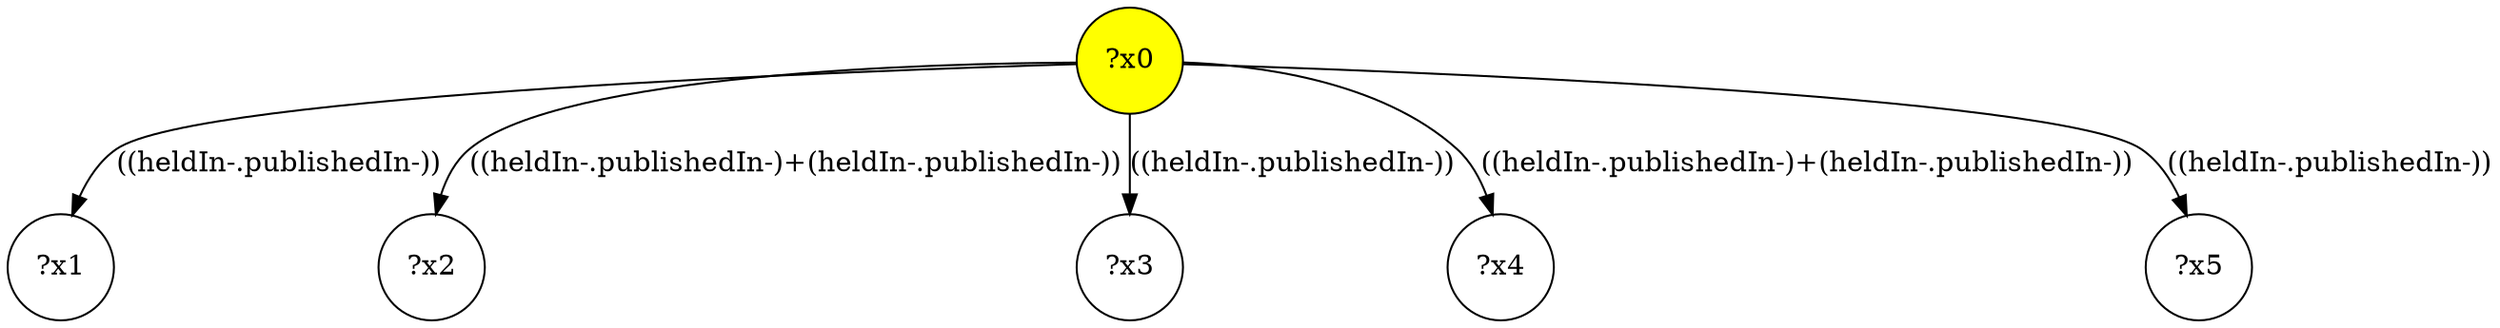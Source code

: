digraph g {
	x0 [fillcolor="yellow", style="filled," shape=circle, label="?x0"];
	x1 [shape=circle, label="?x1"];
	x0 -> x1 [label="((heldIn-.publishedIn-))"];
	x2 [shape=circle, label="?x2"];
	x0 -> x2 [label="((heldIn-.publishedIn-)+(heldIn-.publishedIn-))"];
	x3 [shape=circle, label="?x3"];
	x0 -> x3 [label="((heldIn-.publishedIn-))"];
	x4 [shape=circle, label="?x4"];
	x0 -> x4 [label="((heldIn-.publishedIn-)+(heldIn-.publishedIn-))"];
	x5 [shape=circle, label="?x5"];
	x0 -> x5 [label="((heldIn-.publishedIn-))"];
}
